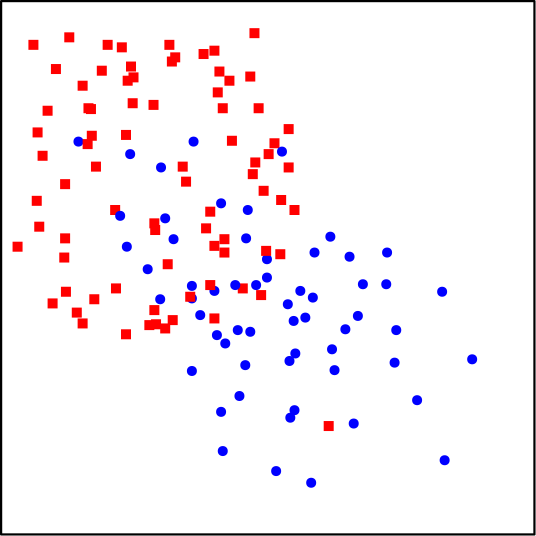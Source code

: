 <?xml version="1.0"?>
<!DOCTYPE ipe SYSTEM "ipe.dtd">
<ipe version="70218" creator="Ipe 7.2.26">
<info created="D:20230321162447" modified="D:20230321164932"/>
<ipestyle name="basic">
<symbol name="arrow/arc(spx)">
<path stroke="sym-stroke" fill="sym-stroke" pen="sym-pen">
0 0 m
-1 0.333 l
-1 -0.333 l
h
</path>
</symbol>
<symbol name="arrow/farc(spx)">
<path stroke="sym-stroke" fill="white" pen="sym-pen">
0 0 m
-1 0.333 l
-1 -0.333 l
h
</path>
</symbol>
<symbol name="arrow/ptarc(spx)">
<path stroke="sym-stroke" fill="sym-stroke" pen="sym-pen">
0 0 m
-1 0.333 l
-0.8 0 l
-1 -0.333 l
h
</path>
</symbol>
<symbol name="arrow/fptarc(spx)">
<path stroke="sym-stroke" fill="white" pen="sym-pen">
0 0 m
-1 0.333 l
-0.8 0 l
-1 -0.333 l
h
</path>
</symbol>
<symbol name="mark/circle(sx)" transformations="translations">
<path fill="sym-stroke">
0.6 0 0 0.6 0 0 e
0.4 0 0 0.4 0 0 e
</path>
</symbol>
<symbol name="mark/disk(sx)" transformations="translations">
<path fill="sym-stroke">
0.6 0 0 0.6 0 0 e
</path>
</symbol>
<symbol name="mark/fdisk(sfx)" transformations="translations">
<group>
<path fill="sym-fill">
0.5 0 0 0.5 0 0 e
</path>
<path fill="sym-stroke" fillrule="eofill">
0.6 0 0 0.6 0 0 e
0.4 0 0 0.4 0 0 e
</path>
</group>
</symbol>
<symbol name="mark/box(sx)" transformations="translations">
<path fill="sym-stroke" fillrule="eofill">
-0.6 -0.6 m
0.6 -0.6 l
0.6 0.6 l
-0.6 0.6 l
h
-0.4 -0.4 m
0.4 -0.4 l
0.4 0.4 l
-0.4 0.4 l
h
</path>
</symbol>
<symbol name="mark/square(sx)" transformations="translations">
<path fill="sym-stroke">
-0.6 -0.6 m
0.6 -0.6 l
0.6 0.6 l
-0.6 0.6 l
h
</path>
</symbol>
<symbol name="mark/fsquare(sfx)" transformations="translations">
<group>
<path fill="sym-fill">
-0.5 -0.5 m
0.5 -0.5 l
0.5 0.5 l
-0.5 0.5 l
h
</path>
<path fill="sym-stroke" fillrule="eofill">
-0.6 -0.6 m
0.6 -0.6 l
0.6 0.6 l
-0.6 0.6 l
h
-0.4 -0.4 m
0.4 -0.4 l
0.4 0.4 l
-0.4 0.4 l
h
</path>
</group>
</symbol>
<symbol name="mark/cross(sx)" transformations="translations">
<group>
<path fill="sym-stroke">
-0.43 -0.57 m
0.57 0.43 l
0.43 0.57 l
-0.57 -0.43 l
h
</path>
<path fill="sym-stroke">
-0.43 0.57 m
0.57 -0.43 l
0.43 -0.57 l
-0.57 0.43 l
h
</path>
</group>
</symbol>
<symbol name="arrow/fnormal(spx)">
<path stroke="sym-stroke" fill="white" pen="sym-pen">
0 0 m
-1 0.333 l
-1 -0.333 l
h
</path>
</symbol>
<symbol name="arrow/pointed(spx)">
<path stroke="sym-stroke" fill="sym-stroke" pen="sym-pen">
0 0 m
-1 0.333 l
-0.8 0 l
-1 -0.333 l
h
</path>
</symbol>
<symbol name="arrow/fpointed(spx)">
<path stroke="sym-stroke" fill="white" pen="sym-pen">
0 0 m
-1 0.333 l
-0.8 0 l
-1 -0.333 l
h
</path>
</symbol>
<symbol name="arrow/linear(spx)">
<path stroke="sym-stroke" pen="sym-pen">
-1 0.333 m
0 0 l
-1 -0.333 l
</path>
</symbol>
<symbol name="arrow/fdouble(spx)">
<path stroke="sym-stroke" fill="white" pen="sym-pen">
0 0 m
-1 0.333 l
-1 -0.333 l
h
-1 0 m
-2 0.333 l
-2 -0.333 l
h
</path>
</symbol>
<symbol name="arrow/double(spx)">
<path stroke="sym-stroke" fill="sym-stroke" pen="sym-pen">
0 0 m
-1 0.333 l
-1 -0.333 l
h
-1 0 m
-2 0.333 l
-2 -0.333 l
h
</path>
</symbol>
<symbol name="arrow/mid-normal(spx)">
<path stroke="sym-stroke" fill="sym-stroke" pen="sym-pen">
0.5 0 m
-0.5 0.333 l
-0.5 -0.333 l
h
</path>
</symbol>
<symbol name="arrow/mid-fnormal(spx)">
<path stroke="sym-stroke" fill="white" pen="sym-pen">
0.5 0 m
-0.5 0.333 l
-0.5 -0.333 l
h
</path>
</symbol>
<symbol name="arrow/mid-pointed(spx)">
<path stroke="sym-stroke" fill="sym-stroke" pen="sym-pen">
0.5 0 m
-0.5 0.333 l
-0.3 0 l
-0.5 -0.333 l
h
</path>
</symbol>
<symbol name="arrow/mid-fpointed(spx)">
<path stroke="sym-stroke" fill="white" pen="sym-pen">
0.5 0 m
-0.5 0.333 l
-0.3 0 l
-0.5 -0.333 l
h
</path>
</symbol>
<symbol name="arrow/mid-double(spx)">
<path stroke="sym-stroke" fill="sym-stroke" pen="sym-pen">
1 0 m
0 0.333 l
0 -0.333 l
h
0 0 m
-1 0.333 l
-1 -0.333 l
h
</path>
</symbol>
<symbol name="arrow/mid-fdouble(spx)">
<path stroke="sym-stroke" fill="white" pen="sym-pen">
1 0 m
0 0.333 l
0 -0.333 l
h
0 0 m
-1 0.333 l
-1 -0.333 l
h
</path>
</symbol>
<anglesize name="22.5 deg" value="22.5"/>
<anglesize name="30 deg" value="30"/>
<anglesize name="45 deg" value="45"/>
<anglesize name="60 deg" value="60"/>
<anglesize name="90 deg" value="90"/>
<arrowsize name="large" value="10"/>
<arrowsize name="small" value="5"/>
<arrowsize name="tiny" value="3"/>
<color name="blue" value="0 0 1"/>
<color name="brown" value="0.647 0.165 0.165"/>
<color name="darkblue" value="0 0 0.545"/>
<color name="darkcyan" value="0 0.545 0.545"/>
<color name="darkgray" value="0.663"/>
<color name="darkgreen" value="0 0.392 0"/>
<color name="darkmagenta" value="0.545 0 0.545"/>
<color name="darkorange" value="1 0.549 0"/>
<color name="darkred" value="0.545 0 0"/>
<color name="gold" value="1 0.843 0"/>
<color name="gray" value="0.745"/>
<color name="green" value="0 1 0"/>
<color name="lightblue" value="0.678 0.847 0.902"/>
<color name="lightcyan" value="0.878 1 1"/>
<color name="lightgray" value="0.827"/>
<color name="lightgreen" value="0.565 0.933 0.565"/>
<color name="lightyellow" value="1 1 0.878"/>
<color name="navy" value="0 0 0.502"/>
<color name="orange" value="1 0.647 0"/>
<color name="pink" value="1 0.753 0.796"/>
<color name="purple" value="0.627 0.125 0.941"/>
<color name="red" value="1 0 0"/>
<color name="seagreen" value="0.18 0.545 0.341"/>
<color name="turquoise" value="0.251 0.878 0.816"/>
<color name="violet" value="0.933 0.51 0.933"/>
<color name="yellow" value="1 1 0"/>
<dashstyle name="dash dot dotted" value="[4 2 1 2 1 2] 0"/>
<dashstyle name="dash dotted" value="[4 2 1 2] 0"/>
<dashstyle name="dashed" value="[4] 0"/>
<dashstyle name="dotted" value="[1 3] 0"/>
<gridsize name="10 pts (~3.5 mm)" value="10"/>
<gridsize name="14 pts (~5 mm)" value="14"/>
<gridsize name="16 pts (~6 mm)" value="16"/>
<gridsize name="20 pts (~7 mm)" value="20"/>
<gridsize name="28 pts (~10 mm)" value="28"/>
<gridsize name="32 pts (~12 mm)" value="32"/>
<gridsize name="4 pts" value="4"/>
<gridsize name="56 pts (~20 mm)" value="56"/>
<gridsize name="8 pts (~3 mm)" value="8"/>
<opacity name="10%" value="0.1"/>
<opacity name="30%" value="0.3"/>
<opacity name="50%" value="0.5"/>
<opacity name="75%" value="0.75"/>
<pen name="fat" value="1.2"/>
<pen name="heavier" value="0.8"/>
<pen name="ultrafat" value="2"/>
<symbolsize name="large" value="5"/>
<symbolsize name="small" value="2"/>
<symbolsize name="tiny" value="1.1"/>
<textsize name="Huge" value="\Huge"/>
<textsize name="LARGE" value="\LARGE"/>
<textsize name="Large" value="\Large"/>
<textsize name="footnote" value="\footnotesize"/>
<textsize name="huge" value="\huge"/>
<textsize name="large" value="\large"/>
<textsize name="script" value="\scriptsize"/>
<textsize name="small" value="\small"/>
<textsize name="tiny" value="\tiny"/>
<textstyle name="center" begin="\begin{center}" end="\end{center}"/>
<textstyle name="item" begin="\begin{itemize}\item{}" end="\end{itemize}"/>
<textstyle name="itemize" begin="\begin{itemize}" end="\end{itemize}"/>
<tiling name="falling" angle="-60" step="4" width="1"/>
<tiling name="rising" angle="30" step="4" width="1"/>
</ipestyle>
<page>
<layer name="alpha"/>
<view layers="alpha" active="alpha"/>
<path layer="alpha" matrix="1 0 0 1 255.765 -190.722" stroke="black" pen="heavier">
128 576 m
128 384 l
320 384 l
320 576 l
h
</path>
<use matrix="1 0 0 1 256.447 129.744" name="mark/square(sx)" pos="150.357 170.124" size="normal" stroke="red"/>
<use matrix="1 0 0 1 256.447 129.744" name="mark/square(sx)" pos="150.357 189.643" size="normal" stroke="red"/>
<use matrix="1 0 0 1 256.447 129.744" name="mark/square(sx)" pos="158.765 216.969" size="normal" stroke="red"/>
<use matrix="1 0 0 1 256.447 129.744" name="mark/square(sx)" pos="189.995 235.286" size="normal" stroke="red"/>
<use matrix="1 0 0 1 256.447 129.744" name="mark/square(sx)" pos="205.91 230.181" size="normal" stroke="red"/>
<use matrix="1 0 0 1 256.447 129.744" name="mark/square(sx)" pos="220.023 216.969" size="normal" stroke="red"/>
<use matrix="1 0 0 1 256.447 129.744" name="mark/square(sx)" pos="225.729 204.357" size="normal" stroke="red"/>
<use matrix="1 0 0 1 256.447 129.744" name="mark/square(sx)" pos="228.131 183.937" size="normal" stroke="red"/>
<use matrix="1 0 0 1 256.447 129.744" name="mark/square(sx)" pos="227.831 164.419" size="normal" stroke="red"/>
<use matrix="1 0 0 1 256.447 129.744" name="mark/square(sx)" pos="214.318 152.107" size="normal" stroke="red"/>
<use matrix="1 0 0 1 256.447 129.744" name="mark/square(sx)" pos="180.686 138.895" size="normal" stroke="red"/>
<use matrix="1 0 0 1 256.447 129.744" name="mark/square(sx)" pos="156.663 139.495" size="normal" stroke="red"/>
<use matrix="1 0 0 1 256.447 129.744" name="mark/square(sx)" pos="150.657 150.906" size="normal" stroke="red"/>
<use matrix="1 0 0 1 256.447 129.744" name="mark/square(sx)" pos="174.079 231.983" size="normal" stroke="red"/>
<use matrix="1 0 0 1 256.447 129.744" name="mark/square(sx)" pos="163.569 230.482" size="normal" stroke="red"/>
<use matrix="1 0 0 1 256.447 129.744" name="mark/square(sx)" pos="147.054 231.082" size="normal" stroke="red"/>
<use matrix="1 0 0 1 256.447 129.744" name="mark/square(sx)" pos="144.051 216.068" size="normal" stroke="red"/>
<use matrix="1 0 0 1 256.447 129.744" name="mark/square(sx)" pos="142.249 199.853" size="normal" stroke="red"/>
<use matrix="1 0 0 1 256.447 129.744" name="mark/square(sx)" pos="140.147 183.637" size="normal" stroke="red"/>
<use matrix="1 0 0 1 256.447 129.744" name="mark/square(sx)" pos="141.048 174.328" size="normal" stroke="red"/>
<use matrix="1 0 0 1 256.447 129.744" name="mark/square(sx)" pos="165.671 239.791" size="normal" stroke="red"/>
<use matrix="1 0 0 1 256.447 129.744" name="mark/square(sx)" pos="187.893 239.791" size="normal" stroke="red"/>
<use matrix="1 0 0 1 256.447 129.744" name="mark/square(sx)" pos="204.108 237.689" size="normal" stroke="red"/>
<use matrix="1 0 0 1 256.447 129.744" name="mark/square(sx)" pos="217.02 228.38" size="normal" stroke="red"/>
<use matrix="1 0 0 1 256.447 129.744" name="mark/square(sx)" pos="230.833 209.462" size="normal" stroke="red"/>
<use matrix="1 0 0 1 256.447 129.744" name="mark/square(sx)" pos="232.935 180.334" size="normal" stroke="red"/>
<use matrix="1 0 0 1 256.447 129.744" name="mark/square(sx)" pos="220.924 149.705" size="normal" stroke="red"/>
<use matrix="1 0 0 1 256.447 129.744" name="mark/square(sx)" pos="183.088 139.195" size="normal" stroke="red"/>
<use matrix="1 0 0 1 256.447 129.744" name="mark/square(sx)" pos="154.561 143.399" size="normal" stroke="red"/>
<use matrix="1 0 0 1 256.447 129.744" name="mark/square(sx)" pos="133.241 167.121" size="normal" stroke="red"/>
<use matrix="1 0 0 1 256.447 129.744" name="mark/square(sx)" pos="168.374 180.334" size="normal" stroke="red"/>
<use matrix="1 0 0 1 256.447 129.744" name="mark/square(sx)" pos="204.108 141.297" size="normal" stroke="red"/>
<use matrix="1 0 0 1 256.447 129.744" name="mark/square(sx)" pos="172.278 135.592" size="normal" stroke="red"/>
<use matrix="1 0 0 1 256.447 129.744" name="mark/square(sx)" pos="145.853 146.702" size="normal" stroke="red"/>
<use matrix="1 0 0 1 256.447 129.744" name="mark/square(sx)" pos="150.057 163.218" size="normal" stroke="red"/>
<use matrix="1 0 0 1 256.447 129.744" name="mark/square(sx)" pos="207.711 165.019" size="normal" stroke="red"/>
<use matrix="1 0 0 1 256.447 129.744" name="mark/square(sx)" pos="210.414 205.258" size="normal" stroke="red"/>
<use matrix="1 0 0 1 256.447 129.744" name="mark/square(sx)" pos="200.204 236.487" size="normal" stroke="red"/>
<use matrix="1 0 0 1 256.447 129.744" name="mark/square(sx)" pos="170.776 238.89" size="normal" stroke="red"/>
<use matrix="1 0 0 1 256.447 129.744" name="mark/square(sx)" pos="156.663 225.077" size="normal" stroke="red"/>
<use matrix="1 0 0 1 256.447 129.744" name="mark/square(sx)" pos="230.833 195.649" size="normal" stroke="red"/>
<use matrix="1 0 0 1 256.447 129.744" name="mark/square(sx)" pos="217.921 193.246" size="normal" stroke="red"/>
<use matrix="1 0 0 1 256.447 129.744" name="mark/square(sx)" pos="172.278 207.36" size="normal" stroke="red"/>
<use matrix="1 0 0 1 256.447 129.744" name="mark/square(sx)" pos="140.447 208.261" size="normal" stroke="red"/>
<use matrix="1 0 0 1 256.447 129.744" name="mark/square(sx)" pos="174.98 228.079" size="normal" stroke="red"/>
<use matrix="1 0 0 1 256.447 129.744" name="mark/square(sx)" pos="218.522 243.995" size="normal" stroke="red"/>
<use matrix="1 0 0 1 256.447 129.744" name="mark/disk(sx)" pos="228.431 201.354" size="normal" stroke="blue"/>
<use matrix="1 0 0 1 256.447 129.744" name="mark/disk(sx)" pos="196.601 204.957" size="normal" stroke="blue"/>
<use matrix="1 0 0 1 256.447 129.744" name="mark/disk(sx)" pos="184.89 195.649" size="normal" stroke="blue"/>
<use matrix="1 0 0 1 256.447 129.744" name="mark/disk(sx)" pos="186.391 177.331" size="normal" stroke="blue"/>
<use matrix="1 0 0 1 256.447 129.744" name="mark/disk(sx)" pos="189.394 169.824" size="normal" stroke="blue"/>
<use matrix="1 0 0 1 256.447 129.744" name="mark/disk(sx)" pos="180.085 159.014" size="normal" stroke="blue"/>
<use matrix="1 0 0 1 256.447 129.744" name="mark/disk(sx)" pos="172.578 167.121" size="normal" stroke="blue"/>
<use matrix="1 0 0 1 256.447 129.744" name="mark/disk(sx)" pos="206.51 182.736" size="normal" stroke="blue"/>
<use matrix="1 0 0 1 256.447 129.744" name="mark/disk(sx)" pos="173.779 200.453" size="normal" stroke="blue"/>
<use matrix="1 0 0 1 256.447 129.744" name="mark/disk(sx)" pos="155.161 204.957" size="normal" stroke="blue"/>
<use matrix="1 0 0 1 256.447 129.744" name="mark/disk(sx)" pos="170.176 178.232" size="normal" stroke="blue"/>
<use matrix="1 0 0 1 256.447 129.744" name="mark/disk(sx)" pos="215.219 124.481" size="normal" stroke="blue"/>
<use matrix="1 0 0 1 256.447 129.744" name="mark/disk(sx)" pos="213.117 113.37" size="normal" stroke="blue"/>
<use matrix="1 0 0 1 256.447 129.744" name="mark/disk(sx)" pos="226.329 86.3447" size="normal" stroke="blue"/>
<use matrix="1 0 0 1 256.447 129.744" name="mark/disk(sx)" pos="238.941 82.1407" size="normal" stroke="blue"/>
<use matrix="1 0 0 1 256.447 129.744" name="mark/disk(sx)" pos="286.987 90.2484" size="normal" stroke="blue"/>
<use matrix="1 0 0 1 256.447 129.744" name="mark/disk(sx)" pos="296.896 126.583" size="normal" stroke="blue"/>
<use matrix="1 0 0 1 256.447 129.744" name="mark/disk(sx)" pos="286.086 150.906" size="normal" stroke="blue"/>
<use matrix="1 0 0 1 256.447 129.744" name="mark/disk(sx)" pos="269.57 137.093" size="normal" stroke="blue"/>
<use matrix="1 0 0 1 256.447 129.744" name="mark/disk(sx)" pos="268.97 125.382" size="normal" stroke="blue"/>
<use matrix="1 0 0 1 256.447 129.744" name="mark/disk(sx)" pos="277.077 111.869" size="normal" stroke="blue"/>
<use matrix="1 0 0 1 256.447 129.744" name="mark/disk(sx)" pos="254.256 103.461" size="normal" stroke="blue"/>
<use matrix="1 0 0 1 256.447 129.744" name="mark/disk(sx)" pos="247.349 122.679" size="normal" stroke="blue"/>
<use matrix="1 0 0 1 256.447 129.744" name="mark/disk(sx)" pos="255.757 142.198" size="normal" stroke="blue"/>
<use matrix="1 0 0 1 256.447 129.744" name="mark/disk(sx)" pos="236.839 141.597" size="normal" stroke="blue"/>
<use matrix="1 0 0 1 256.447 129.744" name="mark/disk(sx)" pos="233.236 128.685" size="normal" stroke="blue"/>
<use matrix="1 0 0 1 256.447 129.744" name="mark/disk(sx)" pos="231.434 105.563" size="normal" stroke="blue"/>
<use matrix="1 0 0 1 256.447 129.744" name="mark/disk(sx)" pos="207.111 93.5516" size="normal" stroke="blue"/>
<use matrix="1 0 0 1 256.447 129.744" name="mark/disk(sx)" pos="206.51 107.665" size="normal" stroke="blue"/>
<use matrix="1 0 0 1 256.447 129.744" name="mark/disk(sx)" pos="251.253 137.393" size="normal" stroke="blue"/>
<use matrix="1 0 0 1 256.447 129.744" name="mark/disk(sx)" pos="265.967 153.609" size="normal" stroke="blue"/>
<use matrix="1 0 0 1 256.447 129.744" name="mark/disk(sx)" pos="266.267 165.019" size="normal" stroke="blue"/>
<use matrix="1 0 0 1 256.447 129.744" name="mark/disk(sx)" pos="252.754 163.518" size="normal" stroke="blue"/>
<use matrix="1 0 0 1 256.447 129.744" name="mark/disk(sx)" pos="257.559 153.609" size="normal" stroke="blue"/>
<use matrix="1 0 0 1 256.447 129.744" name="mark/disk(sx)" pos="239.542 148.804" size="normal" stroke="blue"/>
<use matrix="1 0 0 1 256.447 129.744" name="mark/disk(sx)" pos="235.037 151.206" size="normal" stroke="blue"/>
<use matrix="1 0 0 1 256.447 129.744" name="mark/disk(sx)" pos="230.533 146.402" size="normal" stroke="blue"/>
<use matrix="1 0 0 1 256.447 129.744" name="mark/disk(sx)" pos="212.516 137.093" size="normal" stroke="blue"/>
<use matrix="1 0 0 1 256.447 129.744" name="mark/disk(sx)" pos="219.122 153.308" size="normal" stroke="blue"/>
<use matrix="1 0 0 1 256.447 129.744" name="mark/disk(sx)" pos="240.142 165.019" size="normal" stroke="blue"/>
<use matrix="1 0 0 1 256.447 129.744" name="mark/disk(sx)" pos="216.119 180.334" size="normal" stroke="blue"/>
<use matrix="1 0 0 1 256.447 129.744" name="mark/disk(sx)" pos="223.026 162.617" size="normal" stroke="blue"/>
<use matrix="1 0 0 1 256.447 129.744" name="mark/disk(sx)" pos="223.026 156.011" size="normal" stroke="blue"/>
<use matrix="1 0 0 1 256.447 129.744" name="mark/disk(sx)" pos="204.108 151.206" size="normal" stroke="blue"/>
<use matrix="1 0 0 1 256.447 129.744" name="mark/disk(sx)" pos="196 148.504" size="normal" stroke="blue"/>
<use matrix="1 0 0 1 256.447 129.744" name="mark/disk(sx)" pos="205.009 135.291" size="normal" stroke="blue"/>
<use matrix="1 0 0 1 256.447 129.744" name="mark/disk(sx)" pos="196 122.379" size="normal" stroke="blue"/>
<use matrix="1 0 0 1 256.447 129.744" name="mark/disk(sx)" pos="208.012 132.288" size="normal" stroke="blue"/>
<use matrix="1 0 0 1 256.447 129.744" name="mark/disk(sx)" pos="199.003 142.498" size="normal" stroke="blue"/>
<use matrix="1 0 0 1 256.447 129.744" name="mark/disk(sx)" pos="232.635 140.396" size="normal" stroke="blue"/>
<use matrix="1 0 0 1 256.447 129.744" name="mark/disk(sx)" pos="217.02 136.492" size="normal" stroke="blue"/>
<use matrix="1 0 0 1 256.447 129.744" name="mark/disk(sx)" pos="211.615 153.308" size="normal" stroke="blue"/>
<use matrix="1 0 0 1 256.447 129.744" name="mark/disk(sx)" pos="196 153.008" size="normal" stroke="blue"/>
<use matrix="1 0 0 1 256.447 129.744" name="mark/disk(sx)" pos="184.589 148.204" size="normal" stroke="blue"/>
<use matrix="1 0 0 1 256.447 129.744" name="mark/disk(sx)" pos="215.519 170.124" size="normal" stroke="blue"/>
<use matrix="1 0 0 1 256.447 129.744" name="mark/disk(sx)" pos="245.848 170.725" size="normal" stroke="blue"/>
<use matrix="1 0 0 1 256.447 129.744" name="mark/disk(sx)" pos="246.448 130.186" size="normal" stroke="blue"/>
<use matrix="1 0 0 1 256.447 129.744" name="mark/disk(sx)" pos="231.134 125.982" size="normal" stroke="blue"/>
<use matrix="1 0 0 1 256.447 129.744" name="mark/disk(sx)" pos="232.935 108.266" size="normal" stroke="blue"/>
<use matrix="1 0 0 1 256.447 129.744" name="mark/square(sx)" pos="245.247 102.56" size="normal" stroke="red"/>
<use matrix="1 0 0 1 256.447 129.744" name="mark/square(sx)" pos="207.111 216.969" size="normal" stroke="red"/>
<use matrix="1 0 0 1 256.447 129.744" name="mark/square(sx)" pos="205.309 222.674" size="normal" stroke="red"/>
<use matrix="1 0 0 1 256.447 129.744" name="mark/square(sx)" pos="174.68 218.771" size="normal" stroke="red"/>
<use matrix="1 0 0 1 256.447 129.744" name="mark/square(sx)" pos="159.666 216.669" size="normal" stroke="red"/>
<use matrix="1 0 0 1 256.447 129.744" name="mark/square(sx)" pos="159.966 207.059" size="normal" stroke="red"/>
<use matrix="1 0 0 1 256.447 129.744" name="mark/square(sx)" pos="161.467 195.949" size="normal" stroke="red"/>
<use matrix="1 0 0 1 256.447 129.744" name="mark/square(sx)" pos="158.465 204.057" size="normal" stroke="red"/>
<use matrix="1 0 0 1 256.447 129.744" name="mark/square(sx)" pos="182.187 218.17" size="normal" stroke="red"/>
<use matrix="1 0 0 1 256.447 129.744" name="mark/square(sx)" pos="188.793 233.785" size="normal" stroke="red"/>
<use matrix="1 0 0 1 256.447 129.744" name="mark/square(sx)" pos="151.858 242.493" size="normal" stroke="red"/>
<use matrix="1 0 0 1 256.447 129.744" name="mark/square(sx)" pos="138.946 239.791" size="normal" stroke="red"/>
<use matrix="1 0 0 1 256.447 129.744" name="mark/square(sx)" pos="172.878 226.878" size="normal" stroke="red"/>
<use matrix="1 0 0 1 256.447 129.744" name="mark/square(sx)" pos="209.513 226.878" size="normal" stroke="red"/>
<use matrix="1 0 0 1 256.447 129.744" name="mark/square(sx)" pos="222.726 165.62" size="normal" stroke="red"/>
<use matrix="1 0 0 1 256.447 129.744" name="mark/square(sx)" pos="204.108 167.422" size="normal" stroke="red"/>
<use matrix="1 0 0 1 256.447 129.744" name="mark/square(sx)" pos="189.094 140.696" size="normal" stroke="red"/>
<use matrix="1 0 0 1 256.447 129.744" name="mark/square(sx)" pos="186.391 137.694" size="normal" stroke="red"/>
<use matrix="1 0 0 1 256.447 129.744" name="mark/square(sx)" pos="182.487 175.529" size="normal" stroke="red"/>
<use matrix="1 0 0 1 256.447 129.744" name="mark/square(sx)" pos="221.825 187.241" size="normal" stroke="red"/>
<use matrix="1 0 0 1 256.447 129.744" name="mark/square(sx)" pos="223.627 200.453" size="normal" stroke="red"/>
<use matrix="1 0 0 1 256.447 129.744" name="mark/square(sx)" pos="202.607 179.733" size="normal" stroke="red"/>
<use matrix="1 0 0 1 256.447 129.744" name="mark/square(sx)" pos="207.711 169.824" size="normal" stroke="red"/>
<use matrix="1 0 0 1 256.447 129.744" name="mark/square(sx)" pos="182.788 173.127" size="normal" stroke="red"/>
<use matrix="1 0 0 1 256.447 129.744" name="mark/square(sx)" pos="218.822 197.45" size="normal" stroke="red"/>
<use matrix="1 0 0 1 256.447 129.744" name="mark/square(sx)" pos="192.697 195.949" size="normal" stroke="red"/>
<use matrix="1 0 0 1 256.447 129.744" name="mark/square(sx)" pos="193.898 190.544" size="normal" stroke="red"/>
<use matrix="1 0 0 1 256.447 129.744" name="mark/square(sx)" pos="201.105 173.728" size="normal" stroke="red"/>
<use matrix="1 0 0 1 256.447 129.744" name="mark/square(sx)" pos="168.674 152.107" size="normal" stroke="red"/>
<use matrix="1 0 0 1 256.447 129.744" name="mark/square(sx)" pos="160.867 148.204" size="normal" stroke="red"/>
<use matrix="1 0 0 1 256.447 129.744" name="mark/square(sx)" pos="195.4 149.104" size="normal" stroke="red"/>
<use matrix="1 0 0 1 256.447 129.744" name="mark/square(sx)" pos="187.292 160.815" size="normal" stroke="red"/>
<use matrix="1 0 0 1 256.447 129.744" name="mark/square(sx)" pos="182.487 144.3" size="normal" stroke="red"/>
<use matrix="1 0 0 1 256.447 129.744" name="mark/square(sx)" pos="202.607 153.308" size="normal" stroke="red"/>
</page>
</ipe>
